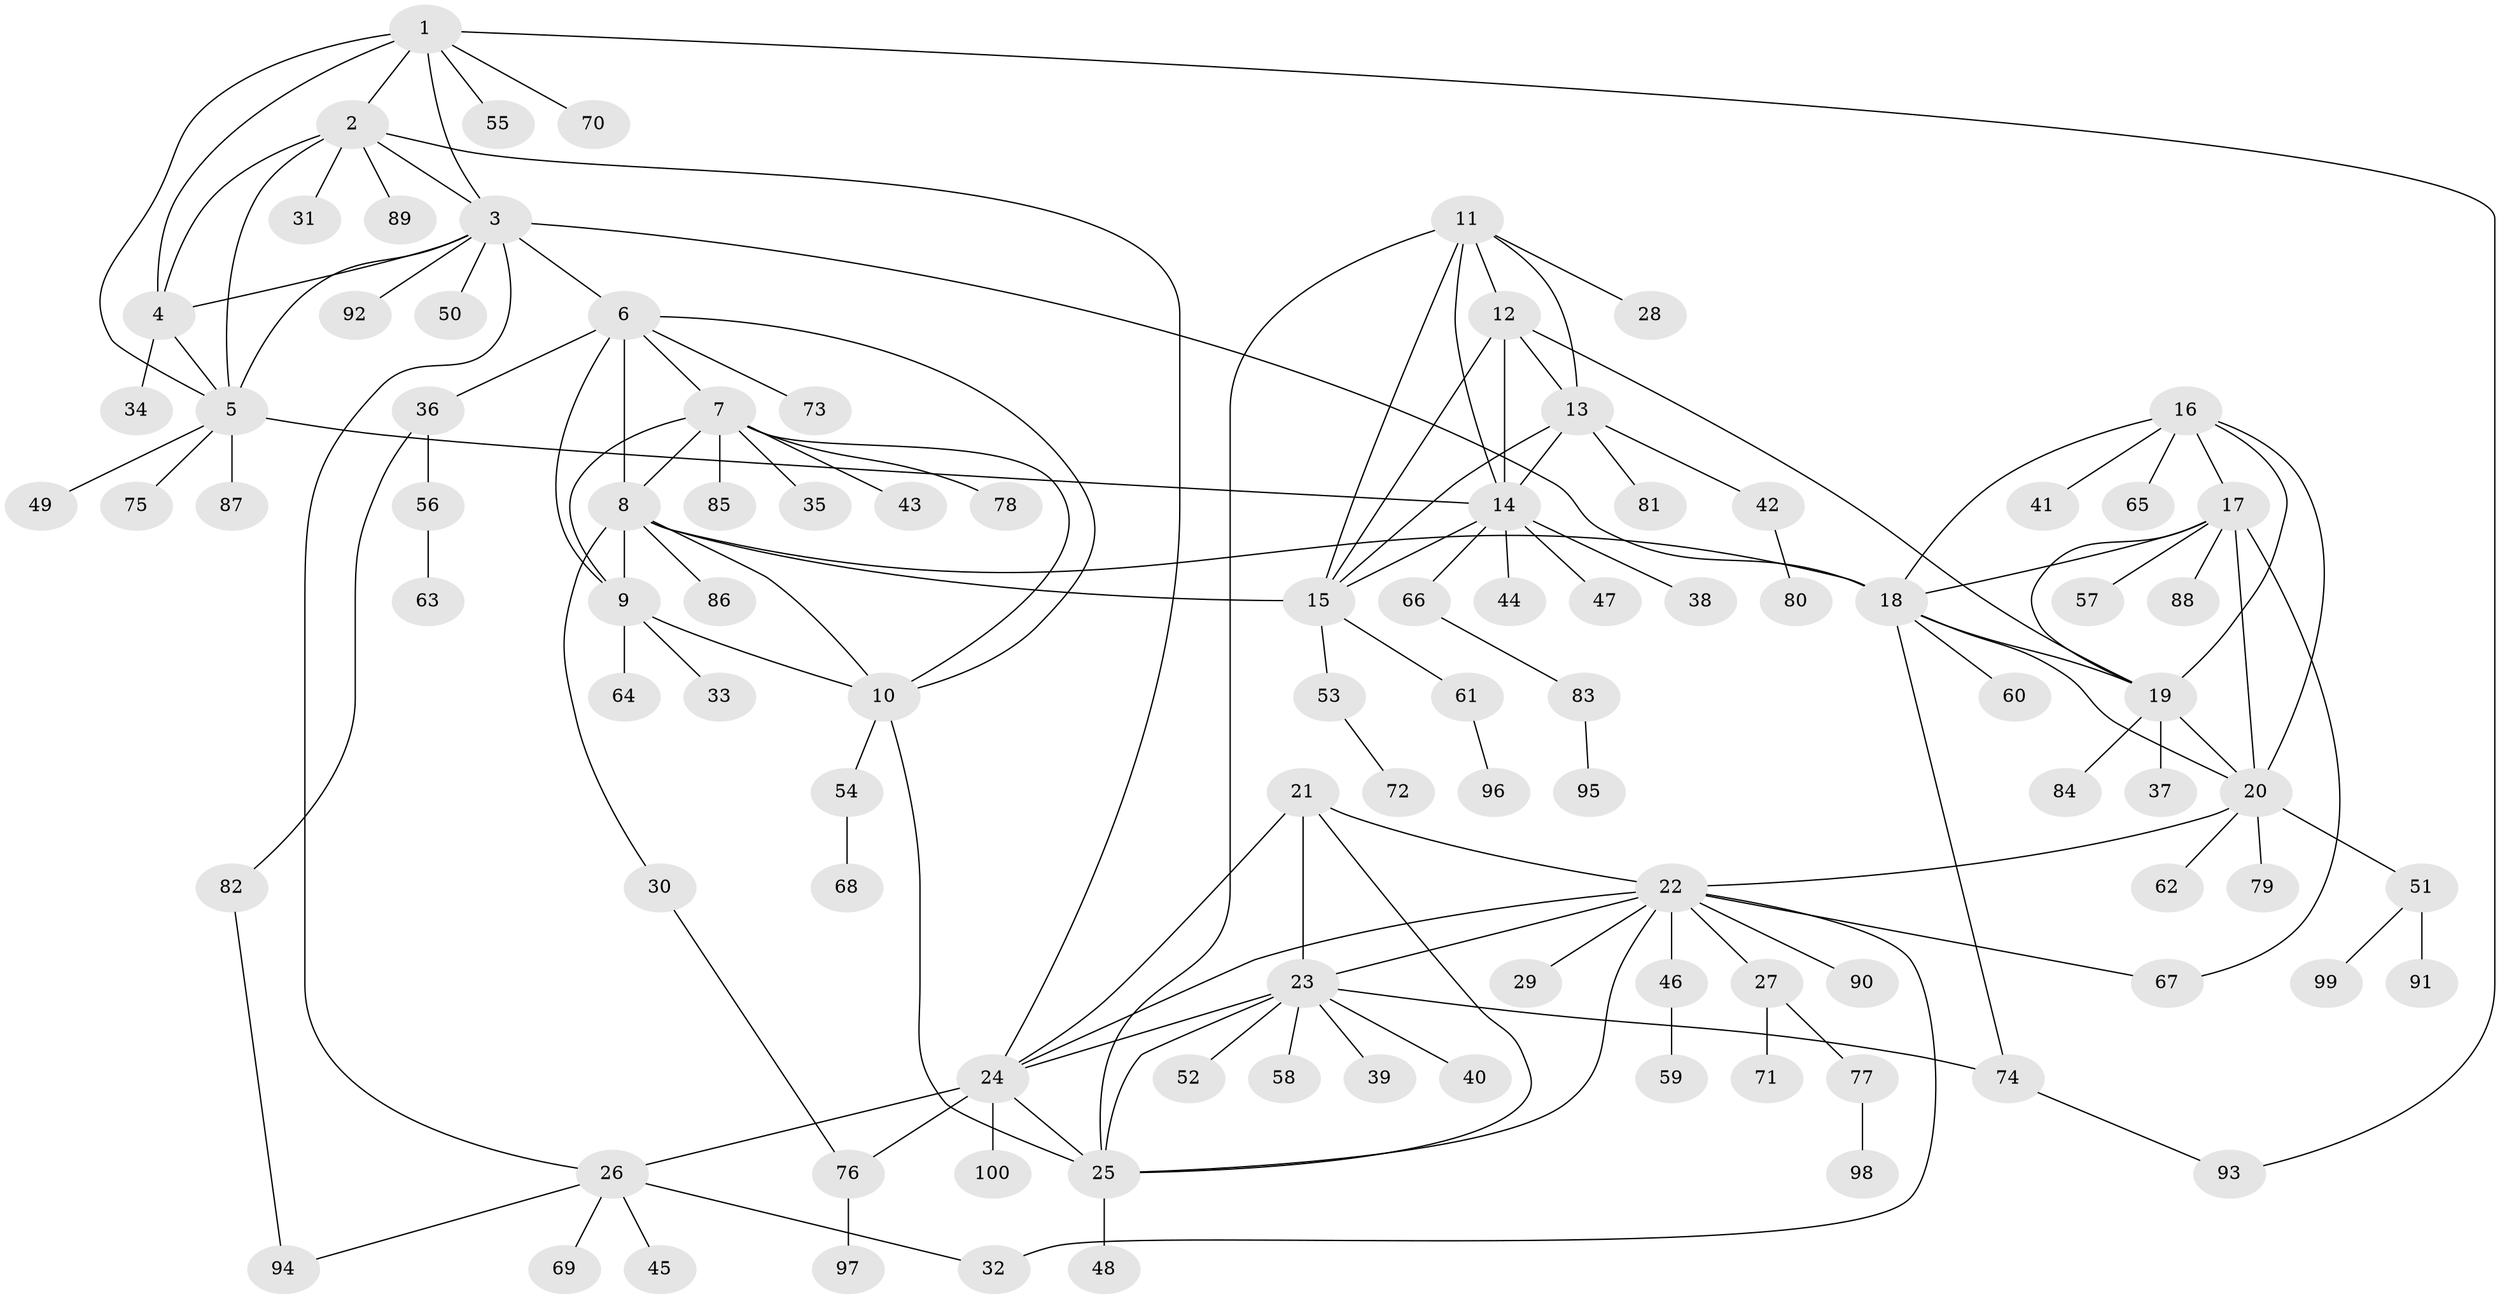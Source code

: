 // coarse degree distribution, {11: 0.02, 10: 0.02, 2: 0.1, 6: 0.1, 5: 0.06, 3: 0.02, 8: 0.02, 15: 0.02, 1: 0.64}
// Generated by graph-tools (version 1.1) at 2025/19/03/04/25 18:19:51]
// undirected, 100 vertices, 142 edges
graph export_dot {
graph [start="1"]
  node [color=gray90,style=filled];
  1;
  2;
  3;
  4;
  5;
  6;
  7;
  8;
  9;
  10;
  11;
  12;
  13;
  14;
  15;
  16;
  17;
  18;
  19;
  20;
  21;
  22;
  23;
  24;
  25;
  26;
  27;
  28;
  29;
  30;
  31;
  32;
  33;
  34;
  35;
  36;
  37;
  38;
  39;
  40;
  41;
  42;
  43;
  44;
  45;
  46;
  47;
  48;
  49;
  50;
  51;
  52;
  53;
  54;
  55;
  56;
  57;
  58;
  59;
  60;
  61;
  62;
  63;
  64;
  65;
  66;
  67;
  68;
  69;
  70;
  71;
  72;
  73;
  74;
  75;
  76;
  77;
  78;
  79;
  80;
  81;
  82;
  83;
  84;
  85;
  86;
  87;
  88;
  89;
  90;
  91;
  92;
  93;
  94;
  95;
  96;
  97;
  98;
  99;
  100;
  1 -- 2;
  1 -- 3;
  1 -- 4;
  1 -- 5;
  1 -- 55;
  1 -- 70;
  1 -- 93;
  2 -- 3;
  2 -- 4;
  2 -- 5;
  2 -- 24;
  2 -- 31;
  2 -- 89;
  3 -- 4;
  3 -- 5;
  3 -- 6;
  3 -- 18;
  3 -- 26;
  3 -- 50;
  3 -- 92;
  4 -- 5;
  4 -- 34;
  5 -- 14;
  5 -- 49;
  5 -- 75;
  5 -- 87;
  6 -- 7;
  6 -- 8;
  6 -- 9;
  6 -- 10;
  6 -- 36;
  6 -- 73;
  7 -- 8;
  7 -- 9;
  7 -- 10;
  7 -- 35;
  7 -- 43;
  7 -- 78;
  7 -- 85;
  8 -- 9;
  8 -- 10;
  8 -- 15;
  8 -- 18;
  8 -- 30;
  8 -- 86;
  9 -- 10;
  9 -- 33;
  9 -- 64;
  10 -- 25;
  10 -- 54;
  11 -- 12;
  11 -- 13;
  11 -- 14;
  11 -- 15;
  11 -- 25;
  11 -- 28;
  12 -- 13;
  12 -- 14;
  12 -- 15;
  12 -- 19;
  13 -- 14;
  13 -- 15;
  13 -- 42;
  13 -- 81;
  14 -- 15;
  14 -- 38;
  14 -- 44;
  14 -- 47;
  14 -- 66;
  15 -- 53;
  15 -- 61;
  16 -- 17;
  16 -- 18;
  16 -- 19;
  16 -- 20;
  16 -- 41;
  16 -- 65;
  17 -- 18;
  17 -- 19;
  17 -- 20;
  17 -- 57;
  17 -- 67;
  17 -- 88;
  18 -- 19;
  18 -- 20;
  18 -- 60;
  18 -- 74;
  19 -- 20;
  19 -- 37;
  19 -- 84;
  20 -- 22;
  20 -- 51;
  20 -- 62;
  20 -- 79;
  21 -- 22;
  21 -- 23;
  21 -- 24;
  21 -- 25;
  22 -- 23;
  22 -- 24;
  22 -- 25;
  22 -- 27;
  22 -- 29;
  22 -- 32;
  22 -- 46;
  22 -- 67;
  22 -- 90;
  23 -- 24;
  23 -- 25;
  23 -- 39;
  23 -- 40;
  23 -- 52;
  23 -- 58;
  23 -- 74;
  24 -- 25;
  24 -- 26;
  24 -- 76;
  24 -- 100;
  25 -- 48;
  26 -- 32;
  26 -- 45;
  26 -- 69;
  26 -- 94;
  27 -- 71;
  27 -- 77;
  30 -- 76;
  36 -- 56;
  36 -- 82;
  42 -- 80;
  46 -- 59;
  51 -- 91;
  51 -- 99;
  53 -- 72;
  54 -- 68;
  56 -- 63;
  61 -- 96;
  66 -- 83;
  74 -- 93;
  76 -- 97;
  77 -- 98;
  82 -- 94;
  83 -- 95;
}

